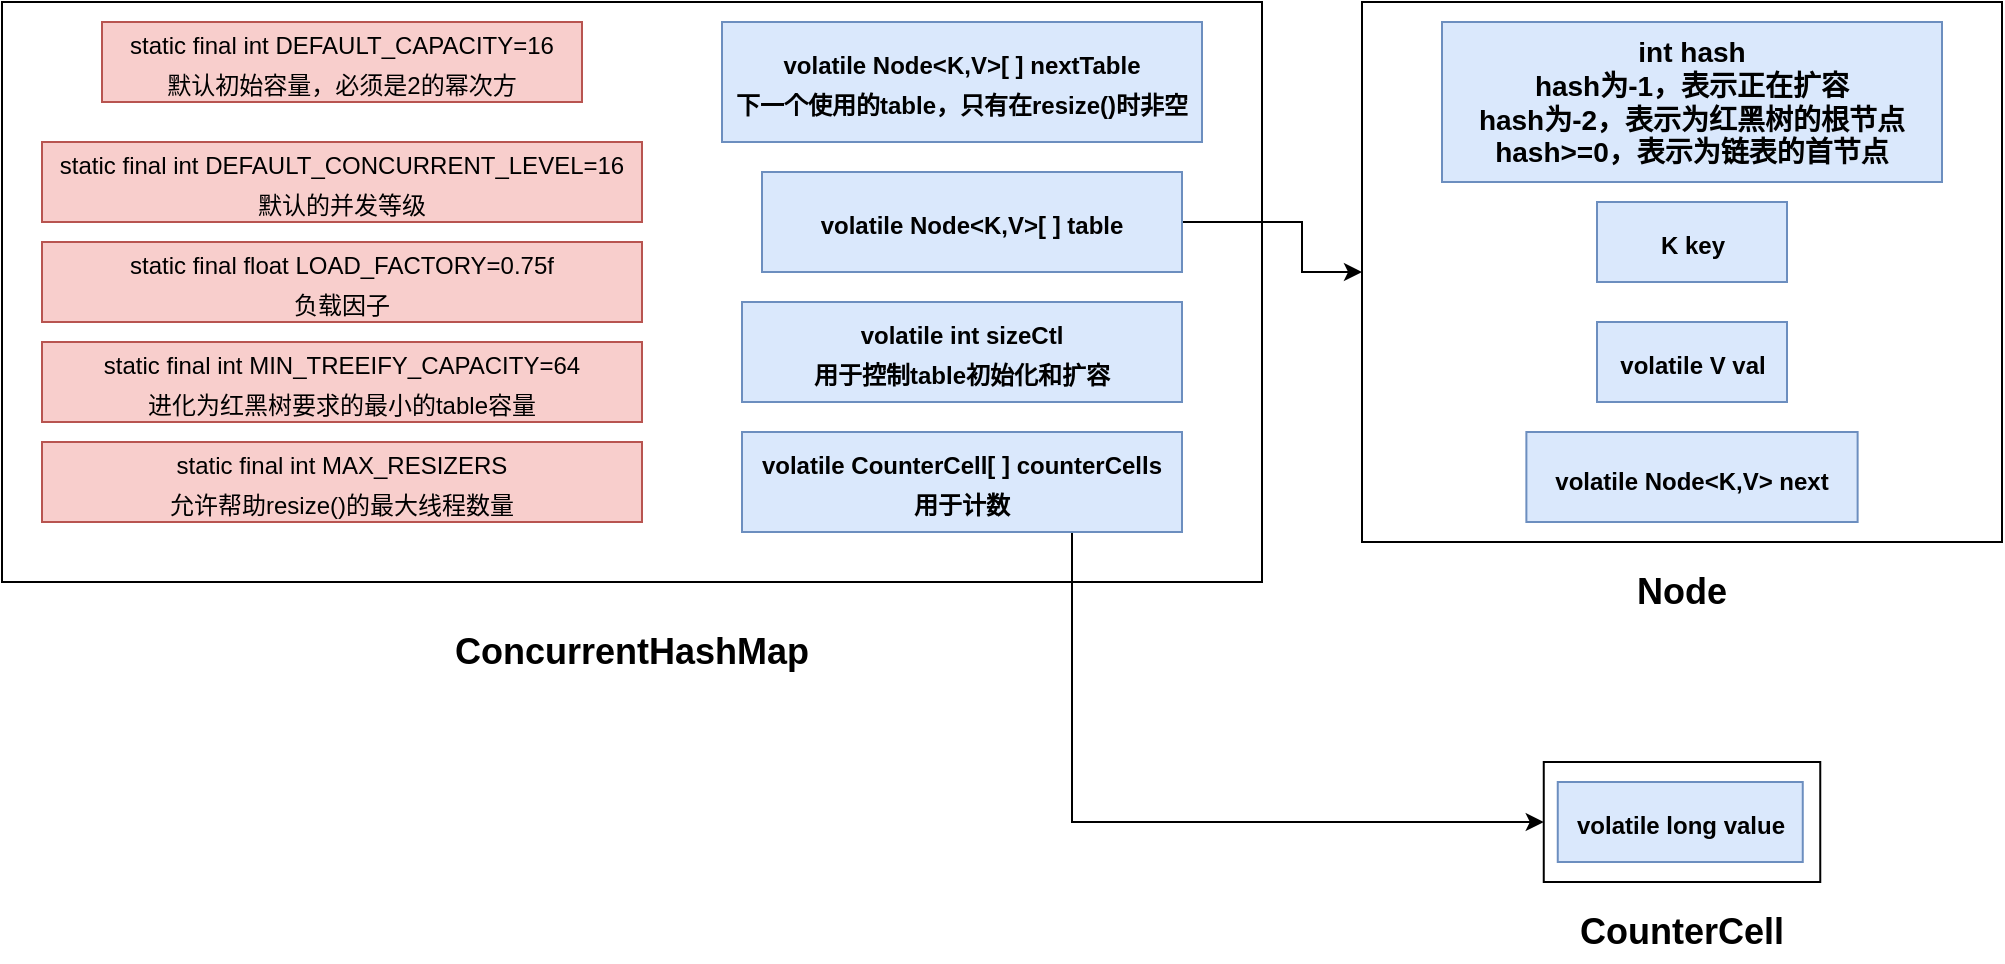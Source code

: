 <mxfile version="15.2.7" type="device"><diagram id="RSi3K4vNtDcoDlj2Tsrz" name="第 1 页"><mxGraphModel dx="1024" dy="592" grid="1" gridSize="10" guides="1" tooltips="1" connect="1" arrows="1" fold="1" page="1" pageScale="1" pageWidth="827" pageHeight="1169" math="0" shadow="0"><root><mxCell id="0"/><mxCell id="1" parent="0"/><mxCell id="srNTaosjk6oHaHMscz2E-1" value="" style="rounded=0;whiteSpace=wrap;html=1;" parent="1" vertex="1"><mxGeometry x="210" y="40" width="630" height="290" as="geometry"/></mxCell><mxCell id="srNTaosjk6oHaHMscz2E-2" value="&lt;b&gt;&lt;font style=&quot;font-size: 18px&quot;&gt;ConcurrentHashMap&lt;/font&gt;&lt;/b&gt;" style="text;html=1;strokeColor=none;fillColor=none;align=center;verticalAlign=middle;whiteSpace=wrap;rounded=0;" parent="1" vertex="1"><mxGeometry x="495" y="350" width="60" height="30" as="geometry"/></mxCell><mxCell id="srNTaosjk6oHaHMscz2E-3" value="&lt;font style=&quot;font-size: 12px&quot;&gt;static final int DEFAULT_CAPACITY=16&lt;br&gt;默认初始容量，必须是2的幂次方&lt;br&gt;&lt;/font&gt;" style="rounded=0;whiteSpace=wrap;html=1;fontSize=16;fillColor=#f8cecc;strokeColor=#b85450;" parent="1" vertex="1"><mxGeometry x="260" y="50" width="240" height="40" as="geometry"/></mxCell><mxCell id="srNTaosjk6oHaHMscz2E-4" value="&lt;font style=&quot;font-size: 12px&quot;&gt;static final int DEFAULT_CONCURRENT_LEVEL=16&lt;br&gt;默认的并发等级&lt;br&gt;&lt;/font&gt;" style="rounded=0;whiteSpace=wrap;html=1;fontSize=16;fillColor=#f8cecc;strokeColor=#b85450;" parent="1" vertex="1"><mxGeometry x="230" y="110" width="300" height="40" as="geometry"/></mxCell><mxCell id="srNTaosjk6oHaHMscz2E-5" value="&lt;font style=&quot;font-size: 12px&quot;&gt;static final float LOAD_FACTORY=0.75f&lt;br&gt;负载因子&lt;br&gt;&lt;/font&gt;" style="rounded=0;whiteSpace=wrap;html=1;fontSize=16;fillColor=#f8cecc;strokeColor=#b85450;" parent="1" vertex="1"><mxGeometry x="230" y="160" width="300" height="40" as="geometry"/></mxCell><mxCell id="srNTaosjk6oHaHMscz2E-6" value="&lt;font style=&quot;font-size: 12px&quot;&gt;static final int MIN_TREEIFY_CAPACITY=64&lt;br&gt;进化为红黑树要求的最小的table容量&lt;br&gt;&lt;/font&gt;" style="rounded=0;whiteSpace=wrap;html=1;fontSize=16;fillColor=#f8cecc;strokeColor=#b85450;" parent="1" vertex="1"><mxGeometry x="230" y="210" width="300" height="40" as="geometry"/></mxCell><mxCell id="srNTaosjk6oHaHMscz2E-7" value="&lt;font style=&quot;font-size: 12px&quot;&gt;&lt;b&gt;volatile Node&amp;lt;K,V&amp;gt;[ ] nextTable&lt;br&gt;下一个使用的table，只有在resize()时非空&lt;/b&gt;&lt;br&gt;&lt;/font&gt;" style="rounded=0;whiteSpace=wrap;html=1;fontSize=16;fillColor=#dae8fc;strokeColor=#6c8ebf;" parent="1" vertex="1"><mxGeometry x="570" y="50" width="240" height="60" as="geometry"/></mxCell><mxCell id="ae6oJFI63qdyxoHEi74M-6" style="edgeStyle=orthogonalEdgeStyle;rounded=0;orthogonalLoop=1;jettySize=auto;html=1;exitX=1;exitY=0.5;exitDx=0;exitDy=0;" edge="1" parent="1" source="srNTaosjk6oHaHMscz2E-8" target="fyOZtlXkrdyQe7cP6xTk-2"><mxGeometry relative="1" as="geometry"><Array as="points"><mxPoint x="860" y="150"/><mxPoint x="860" y="175"/></Array></mxGeometry></mxCell><mxCell id="srNTaosjk6oHaHMscz2E-8" value="&lt;font style=&quot;font-size: 12px&quot;&gt;&lt;b&gt;volatile Node&amp;lt;K,V&amp;gt;[ ] table&lt;/b&gt;&lt;br&gt;&lt;/font&gt;" style="rounded=0;whiteSpace=wrap;html=1;fontSize=16;fillColor=#dae8fc;strokeColor=#6c8ebf;" parent="1" vertex="1"><mxGeometry x="590" y="125" width="210" height="50" as="geometry"/></mxCell><mxCell id="srNTaosjk6oHaHMscz2E-15" value="&lt;font style=&quot;font-size: 12px&quot;&gt;&lt;b&gt;volatile int sizeCtl&lt;br&gt;用于控制table初始化和扩容&lt;/b&gt;&lt;br&gt;&lt;/font&gt;" style="rounded=0;whiteSpace=wrap;html=1;fontSize=16;fillColor=#dae8fc;strokeColor=#6c8ebf;" parent="1" vertex="1"><mxGeometry x="580" y="190" width="220" height="50" as="geometry"/></mxCell><mxCell id="UCpzemirzV-lAf-XB1VD-1" value="&lt;font style=&quot;font-size: 12px&quot;&gt;static final int MAX_RESIZERS&lt;br&gt;允许帮助resize()的最大线程数量&lt;br&gt;&lt;/font&gt;" style="rounded=0;whiteSpace=wrap;html=1;fontSize=16;fillColor=#f8cecc;strokeColor=#b85450;" parent="1" vertex="1"><mxGeometry x="230" y="260" width="300" height="40" as="geometry"/></mxCell><mxCell id="fyOZtlXkrdyQe7cP6xTk-1" value="&lt;b&gt;&lt;font style=&quot;font-size: 18px&quot;&gt;Node&lt;/font&gt;&lt;/b&gt;" style="text;html=1;strokeColor=none;fillColor=none;align=center;verticalAlign=middle;whiteSpace=wrap;rounded=0;" parent="1" vertex="1"><mxGeometry x="1020" y="320" width="60" height="30" as="geometry"/></mxCell><mxCell id="fyOZtlXkrdyQe7cP6xTk-2" value="" style="rounded=0;whiteSpace=wrap;html=1;" parent="1" vertex="1"><mxGeometry x="890" y="40" width="320" height="270" as="geometry"/></mxCell><mxCell id="fyOZtlXkrdyQe7cP6xTk-3" value="&lt;b&gt;&lt;font style=&quot;font-size: 14px&quot;&gt;int hash&lt;br&gt;hash为-1，表示正在扩容&lt;br&gt;hash为-2，表示为红黑树的根节点&lt;br&gt;hash&amp;gt;=0，表示为链表的首节点&lt;br&gt;&lt;/font&gt;&lt;/b&gt;" style="rounded=0;whiteSpace=wrap;html=1;fillColor=#dae8fc;strokeColor=#6c8ebf;" parent="1" vertex="1"><mxGeometry x="930" y="50" width="250" height="80" as="geometry"/></mxCell><mxCell id="fyOZtlXkrdyQe7cP6xTk-5" value="&lt;font style=&quot;font-size: 12px&quot;&gt;&lt;b&gt;K key&lt;/b&gt;&lt;br&gt;&lt;/font&gt;" style="rounded=0;whiteSpace=wrap;html=1;fontSize=16;fillColor=#dae8fc;strokeColor=#6c8ebf;" parent="1" vertex="1"><mxGeometry x="1007.5" y="140" width="95" height="40" as="geometry"/></mxCell><mxCell id="fyOZtlXkrdyQe7cP6xTk-6" value="&lt;font style=&quot;font-size: 12px&quot;&gt;&lt;b&gt;volatile V val&lt;/b&gt;&lt;br&gt;&lt;/font&gt;" style="rounded=0;whiteSpace=wrap;html=1;fontSize=16;fillColor=#dae8fc;strokeColor=#6c8ebf;" parent="1" vertex="1"><mxGeometry x="1007.5" y="200" width="95" height="40" as="geometry"/></mxCell><mxCell id="fyOZtlXkrdyQe7cP6xTk-7" value="&lt;font style=&quot;font-size: 12px&quot;&gt;&lt;b&gt;volatile Node&amp;lt;K,V&amp;gt; next&lt;/b&gt;&lt;br&gt;&lt;/font&gt;" style="rounded=0;whiteSpace=wrap;html=1;fontSize=16;fillColor=#dae8fc;strokeColor=#6c8ebf;" parent="1" vertex="1"><mxGeometry x="972.19" y="255" width="165.62" height="45" as="geometry"/></mxCell><mxCell id="ae6oJFI63qdyxoHEi74M-5" style="edgeStyle=orthogonalEdgeStyle;rounded=0;orthogonalLoop=1;jettySize=auto;html=1;exitX=0.75;exitY=1;exitDx=0;exitDy=0;entryX=0;entryY=0.5;entryDx=0;entryDy=0;" edge="1" parent="1" source="ae6oJFI63qdyxoHEi74M-1" target="ae6oJFI63qdyxoHEi74M-2"><mxGeometry relative="1" as="geometry"/></mxCell><mxCell id="ae6oJFI63qdyxoHEi74M-1" value="&lt;font style=&quot;font-size: 12px&quot;&gt;&lt;b&gt;volatile CounterCell[ ] counterCells&lt;br&gt;用于计数&lt;/b&gt;&lt;br&gt;&lt;/font&gt;" style="rounded=0;whiteSpace=wrap;html=1;fontSize=16;fillColor=#dae8fc;strokeColor=#6c8ebf;" vertex="1" parent="1"><mxGeometry x="580" y="255" width="220" height="50" as="geometry"/></mxCell><mxCell id="ae6oJFI63qdyxoHEi74M-2" value="" style="rounded=0;whiteSpace=wrap;html=1;" vertex="1" parent="1"><mxGeometry x="980.88" y="420" width="138.25" height="60" as="geometry"/></mxCell><mxCell id="ae6oJFI63qdyxoHEi74M-3" value="&lt;b&gt;&lt;font style=&quot;font-size: 18px&quot;&gt;CounterCell&lt;/font&gt;&lt;/b&gt;" style="text;html=1;strokeColor=none;fillColor=none;align=center;verticalAlign=middle;whiteSpace=wrap;rounded=0;" vertex="1" parent="1"><mxGeometry x="1020.01" y="490" width="60" height="30" as="geometry"/></mxCell><mxCell id="ae6oJFI63qdyxoHEi74M-4" value="&lt;font style=&quot;font-size: 12px&quot;&gt;&lt;b&gt;volatile long value&lt;/b&gt;&lt;br&gt;&lt;/font&gt;" style="rounded=0;whiteSpace=wrap;html=1;fontSize=16;fillColor=#dae8fc;strokeColor=#6c8ebf;" vertex="1" parent="1"><mxGeometry x="987.88" y="430" width="122.5" height="40" as="geometry"/></mxCell></root></mxGraphModel></diagram></mxfile>